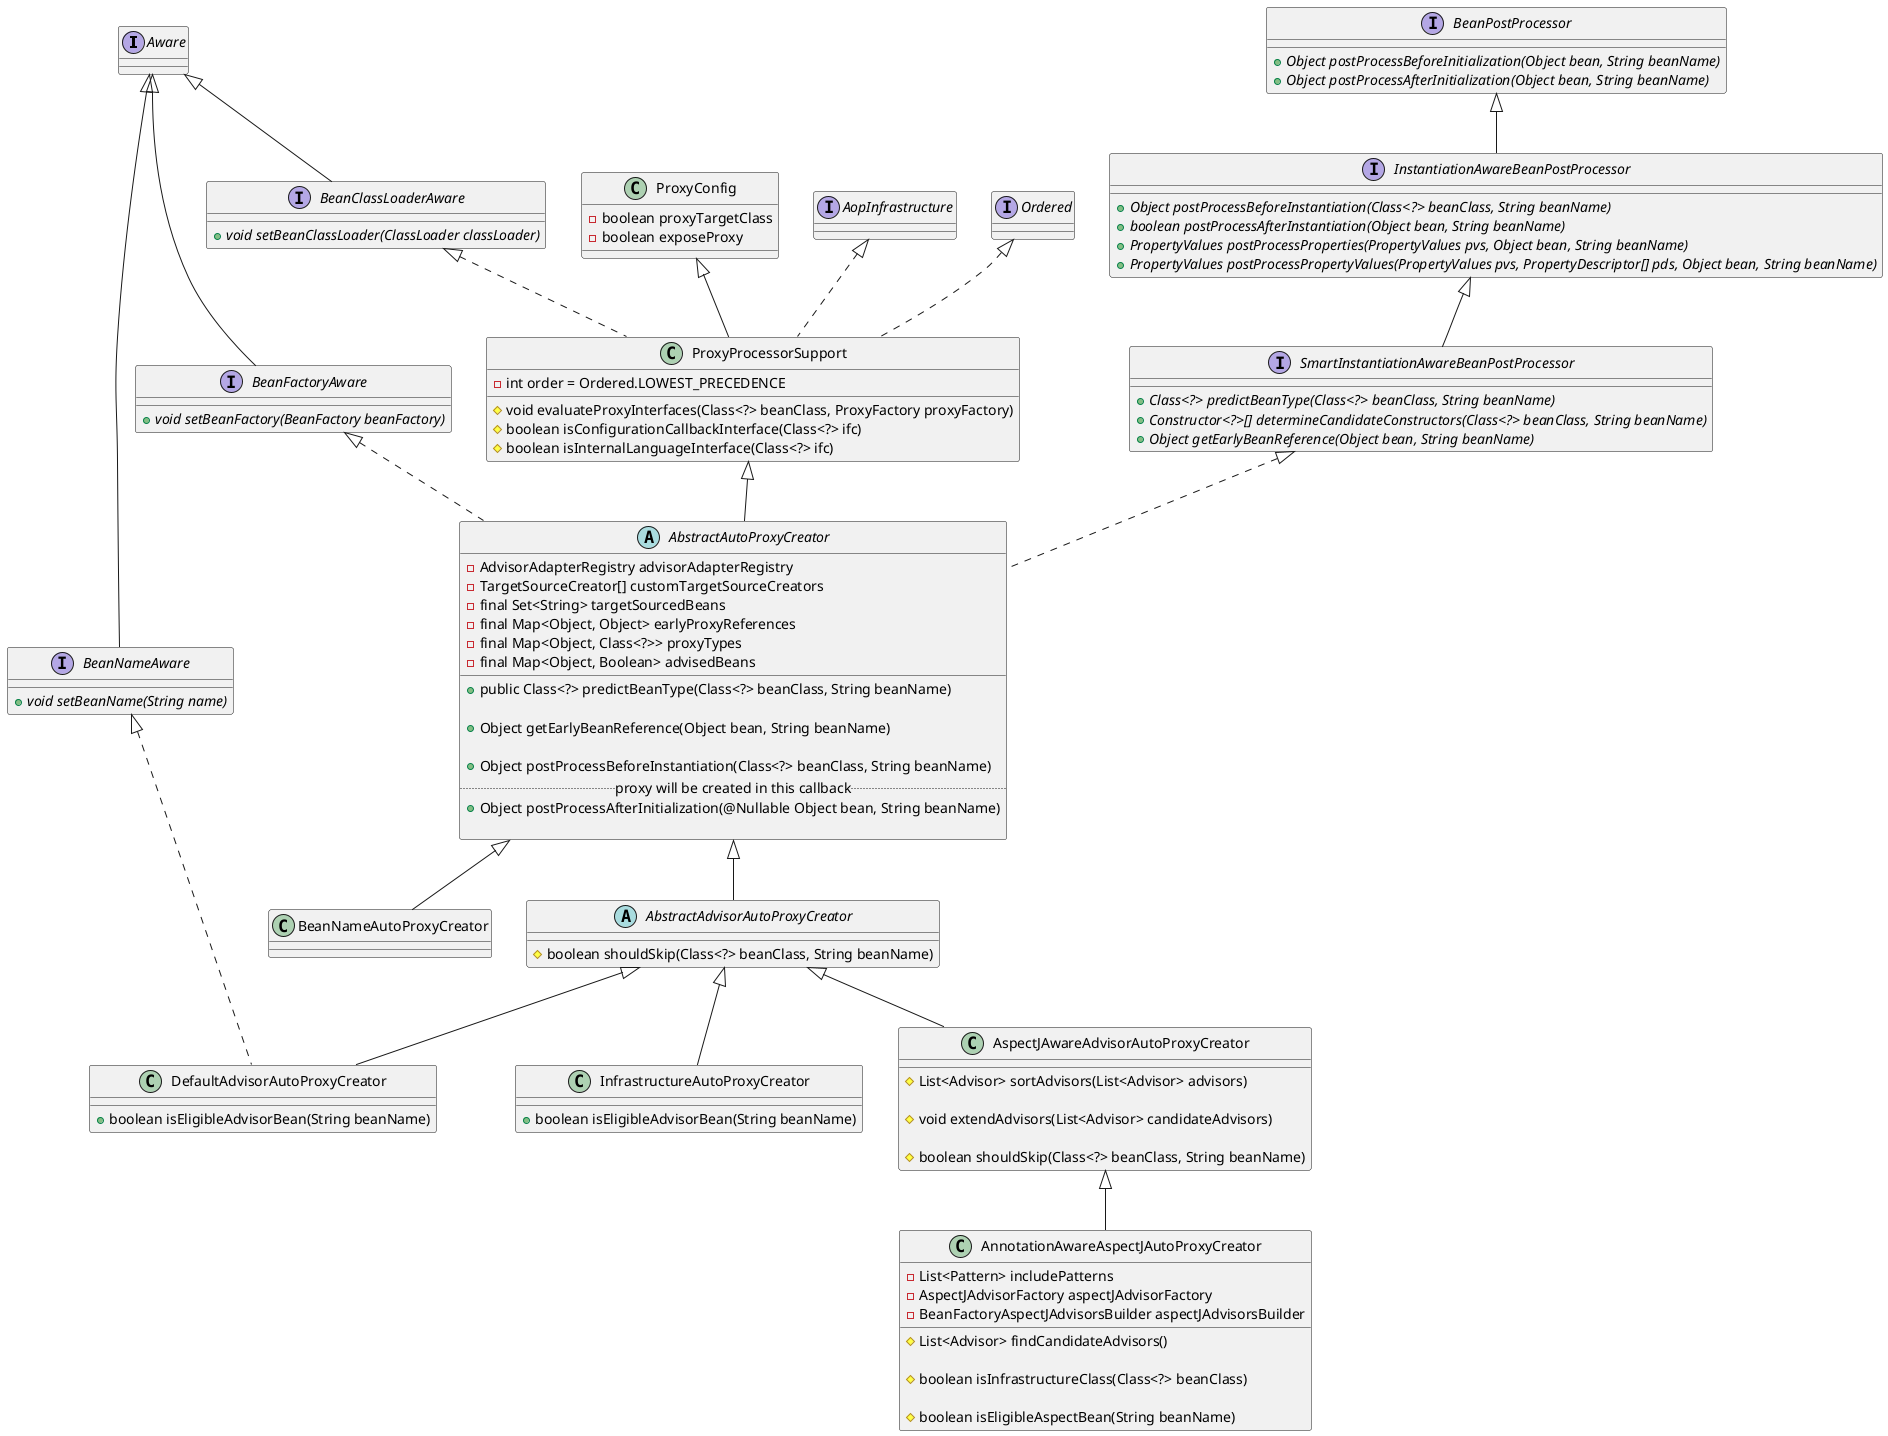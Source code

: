 @startuml
interface Aware{}

interface BeanNameAware extends Aware{
  + {abstract} void setBeanName(String name)
}
interface BeanFactoryAware extends Aware{
  + {abstract} void setBeanFactory(BeanFactory beanFactory)
}
interface BeanClassLoaderAware extends Aware{
  + void {abstract} setBeanClassLoader(ClassLoader classLoader)
}
interface BeanPostProcessor{
  + {abstract} Object postProcessBeforeInitialization(Object bean, String beanName)
  + {abstract} Object postProcessAfterInitialization(Object bean, String beanName)
}
interface InstantiationAwareBeanPostProcessor extends BeanPostProcessor {
  + {abstract} Object postProcessBeforeInstantiation(Class<?> beanClass, String beanName)
  + {abstract} boolean postProcessAfterInstantiation(Object bean, String beanName)
  + {abstract} PropertyValues postProcessProperties(PropertyValues pvs, Object bean, String beanName)
  + {abstract} PropertyValues postProcessPropertyValues(PropertyValues pvs, PropertyDescriptor[] pds, Object bean, String beanName)
}
interface SmartInstantiationAwareBeanPostProcessor extends InstantiationAwareBeanPostProcessor {
  + {abstract} Class<?> predictBeanType(Class<?> beanClass, String beanName)
  + {abstract} Constructor<?>[] determineCandidateConstructors(Class<?> beanClass, String beanName)
  + {abstract} Object getEarlyBeanReference(Object bean, String beanName)
}

class ProxyConfig{
  - boolean proxyTargetClass
  - boolean exposeProxy
}
class ProxyProcessorSupport extends ProxyConfig implements BeanClassLoaderAware,AopInfrastructure,Ordered{
  - int order = Ordered.LOWEST_PRECEDENCE
  # void evaluateProxyInterfaces(Class<?> beanClass, ProxyFactory proxyFactory)
  # boolean isConfigurationCallbackInterface(Class<?> ifc)
  # boolean isInternalLanguageInterface(Class<?> ifc)
}
abstract class AbstractAutoProxyCreator extends ProxyProcessorSupport implements BeanFactoryAware, SmartInstantiationAwareBeanPostProcessor {
  - AdvisorAdapterRegistry advisorAdapterRegistry
  - TargetSourceCreator[] customTargetSourceCreators
  - final Set<String> targetSourcedBeans
  - final Map<Object, Object> earlyProxyReferences
  - final Map<Object, Class<?>> proxyTypes
  - final Map<Object, Boolean> advisedBeans
  __
  + public Class<?> predictBeanType(Class<?> beanClass, String beanName)

  + Object getEarlyBeanReference(Object bean, String beanName)

  + Object postProcessBeforeInstantiation(Class<?> beanClass, String beanName)
  .. proxy will be created in this callback ..
  + Object postProcessAfterInitialization(@Nullable Object bean, String beanName)

}
class BeanNameAutoProxyCreator extends AbstractAutoProxyCreator {}
abstract class AbstractAdvisorAutoProxyCreator extends AbstractAutoProxyCreator {
  # boolean shouldSkip(Class<?> beanClass, String beanName)
}


class DefaultAdvisorAutoProxyCreator extends AbstractAdvisorAutoProxyCreator implements BeanNameAware {

  + boolean isEligibleAdvisorBean(String beanName)
}
class InfrastructureAutoProxyCreator extends AbstractAdvisorAutoProxyCreator {
  + boolean isEligibleAdvisorBean(String beanName)
}

class AspectJAwareAdvisorAutoProxyCreator extends AbstractAdvisorAutoProxyCreator {

  # List<Advisor> sortAdvisors(List<Advisor> advisors)

  # void extendAdvisors(List<Advisor> candidateAdvisors)

  # boolean shouldSkip(Class<?> beanClass, String beanName)
}

class AnnotationAwareAspectJAutoProxyCreator extends AspectJAwareAdvisorAutoProxyCreator {
  - List<Pattern> includePatterns
  - AspectJAdvisorFactory aspectJAdvisorFactory
  - BeanFactoryAspectJAdvisorsBuilder aspectJAdvisorsBuilder

  # List<Advisor> findCandidateAdvisors()

  # boolean isInfrastructureClass(Class<?> beanClass)

  # boolean isEligibleAspectBean(String beanName)
}
@enduml